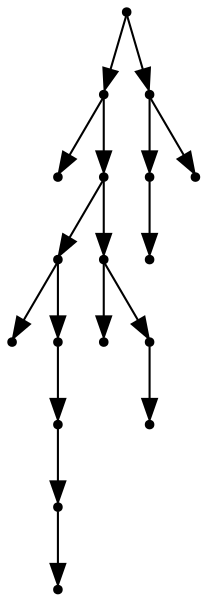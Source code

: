 digraph {
  17 [shape=point];
  12 [shape=point];
  0 [shape=point];
  11 [shape=point];
  6 [shape=point];
  1 [shape=point];
  5 [shape=point];
  4 [shape=point];
  3 [shape=point];
  2 [shape=point];
  10 [shape=point];
  7 [shape=point];
  9 [shape=point];
  8 [shape=point];
  16 [shape=point];
  14 [shape=point];
  13 [shape=point];
  15 [shape=point];
17 -> 12;
12 -> 0;
12 -> 11;
11 -> 6;
6 -> 1;
6 -> 5;
5 -> 4;
4 -> 3;
3 -> 2;
11 -> 10;
10 -> 7;
10 -> 9;
9 -> 8;
17 -> 16;
16 -> 14;
14 -> 13;
16 -> 15;
}
